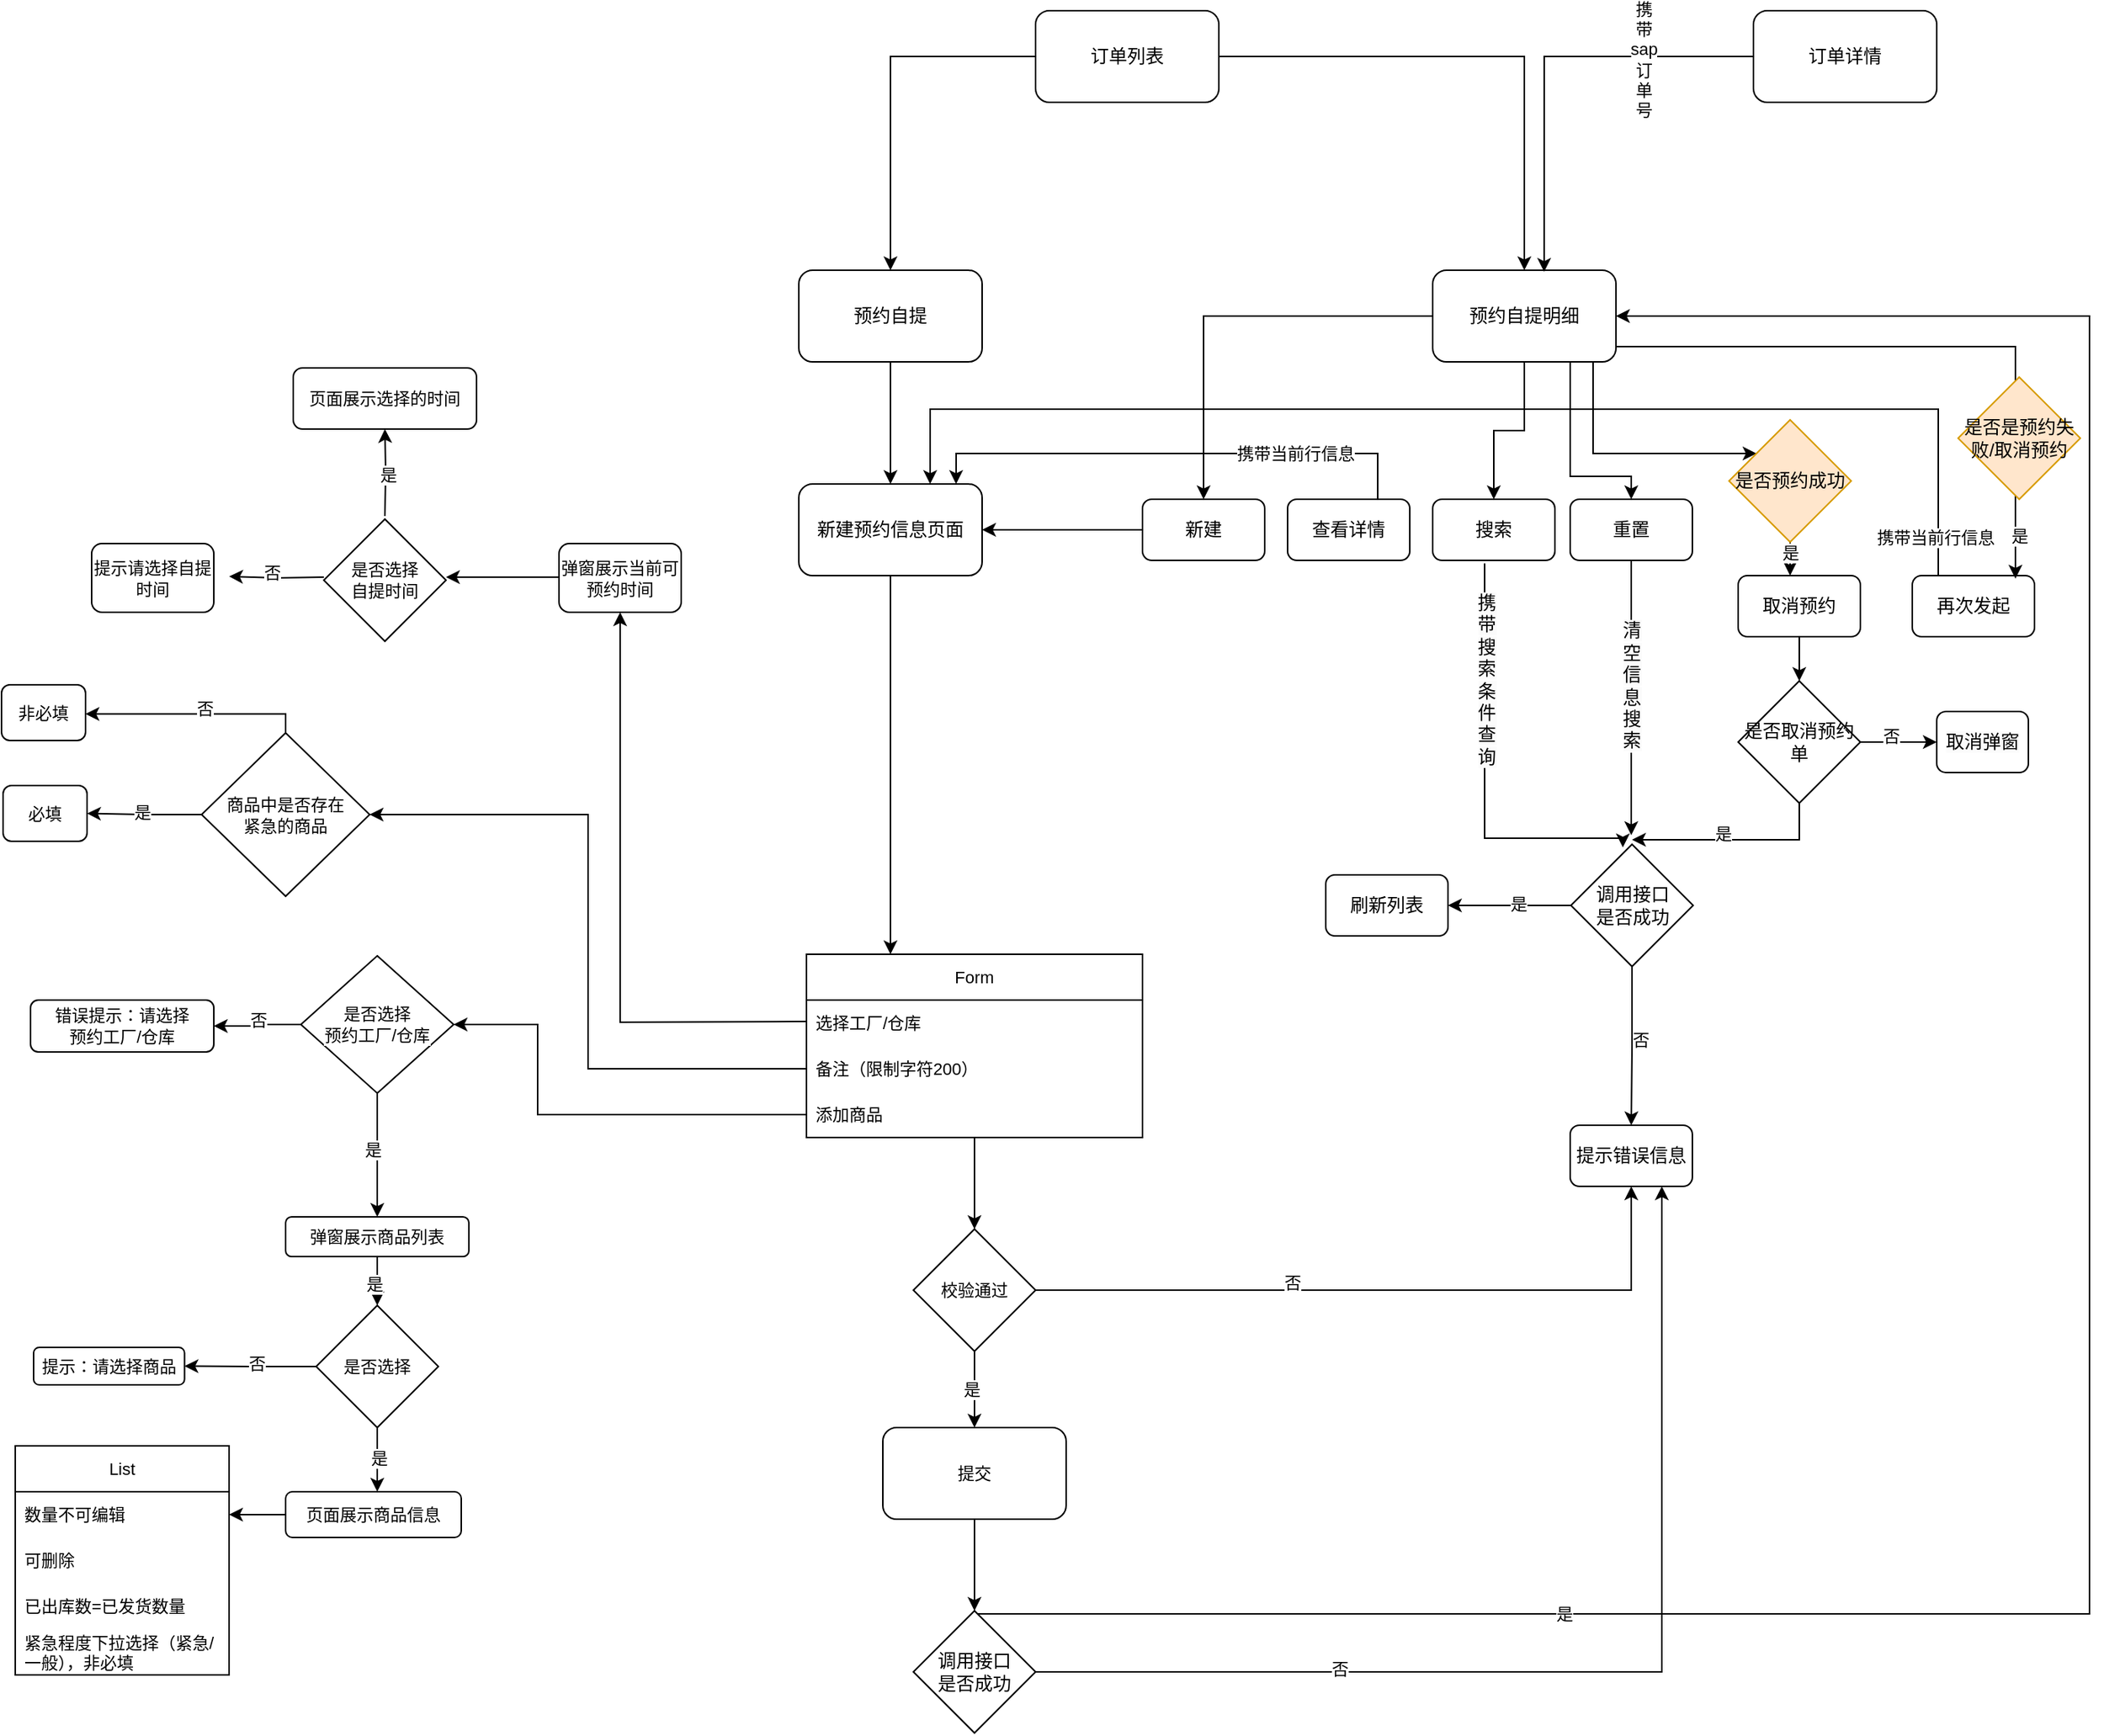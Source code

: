 <mxfile version="24.6.4" type="github">
  <diagram name="第 1 页" id="6jLwEe3Q7Ie_MfTxPmG3">
    <mxGraphModel dx="1434" dy="746" grid="1" gridSize="10" guides="1" tooltips="1" connect="1" arrows="1" fold="1" page="1" pageScale="1" pageWidth="827" pageHeight="1169" math="0" shadow="0">
      <root>
        <mxCell id="0" />
        <mxCell id="1" parent="0" />
        <mxCell id="QM46VXPzepDQlr1Fwprh-3" style="edgeStyle=orthogonalEdgeStyle;rounded=0;orthogonalLoop=1;jettySize=auto;html=1;" parent="1" source="QM46VXPzepDQlr1Fwprh-1" target="QM46VXPzepDQlr1Fwprh-5" edge="1">
          <mxGeometry relative="1" as="geometry">
            <mxPoint x="906" y="150" as="targetPoint" />
          </mxGeometry>
        </mxCell>
        <mxCell id="QM46VXPzepDQlr1Fwprh-110" style="edgeStyle=orthogonalEdgeStyle;shape=connector;rounded=0;orthogonalLoop=1;jettySize=auto;html=1;entryX=0.5;entryY=0;entryDx=0;entryDy=0;strokeColor=default;align=center;verticalAlign=middle;fontFamily=Helvetica;fontSize=11;fontColor=default;labelBackgroundColor=default;endArrow=classic;" parent="1" source="QM46VXPzepDQlr1Fwprh-1" target="QM46VXPzepDQlr1Fwprh-4" edge="1">
          <mxGeometry relative="1" as="geometry" />
        </mxCell>
        <mxCell id="QM46VXPzepDQlr1Fwprh-1" value="订单列表" style="rounded=1;whiteSpace=wrap;html=1;" parent="1" vertex="1">
          <mxGeometry x="686" y="20" width="120" height="60" as="geometry" />
        </mxCell>
        <mxCell id="QM46VXPzepDQlr1Fwprh-6" style="edgeStyle=orthogonalEdgeStyle;rounded=0;orthogonalLoop=1;jettySize=auto;html=1;" parent="1" source="QM46VXPzepDQlr1Fwprh-4" target="QM46VXPzepDQlr1Fwprh-7" edge="1">
          <mxGeometry relative="1" as="geometry">
            <mxPoint x="596" y="360" as="targetPoint" />
          </mxGeometry>
        </mxCell>
        <mxCell id="QM46VXPzepDQlr1Fwprh-4" value="预约自提" style="rounded=1;whiteSpace=wrap;html=1;" parent="1" vertex="1">
          <mxGeometry x="531" y="190" width="120" height="60" as="geometry" />
        </mxCell>
        <mxCell id="QM46VXPzepDQlr1Fwprh-37" style="edgeStyle=orthogonalEdgeStyle;rounded=0;orthogonalLoop=1;jettySize=auto;html=1;" parent="1" source="QM46VXPzepDQlr1Fwprh-5" target="QM46VXPzepDQlr1Fwprh-14" edge="1">
          <mxGeometry relative="1" as="geometry" />
        </mxCell>
        <mxCell id="QM46VXPzepDQlr1Fwprh-40" style="edgeStyle=orthogonalEdgeStyle;rounded=0;orthogonalLoop=1;jettySize=auto;html=1;entryX=0.5;entryY=0;entryDx=0;entryDy=0;" parent="1" source="QM46VXPzepDQlr1Fwprh-5" target="QM46VXPzepDQlr1Fwprh-41" edge="1">
          <mxGeometry relative="1" as="geometry">
            <mxPoint x="876" y="340" as="targetPoint" />
          </mxGeometry>
        </mxCell>
        <mxCell id="QM46VXPzepDQlr1Fwprh-86" style="edgeStyle=orthogonalEdgeStyle;shape=connector;rounded=0;orthogonalLoop=1;jettySize=auto;html=1;strokeColor=default;align=center;verticalAlign=middle;fontFamily=Helvetica;fontSize=11;fontColor=default;labelBackgroundColor=default;endArrow=classic;" parent="1" source="AX69ZlHwx9BGlzCybe9W-7" target="QM46VXPzepDQlr1Fwprh-26" edge="1">
          <mxGeometry relative="1" as="geometry">
            <Array as="points">
              <mxPoint x="1186" y="310" />
            </Array>
          </mxGeometry>
        </mxCell>
        <mxCell id="AX69ZlHwx9BGlzCybe9W-8" value="是" style="edgeLabel;html=1;align=center;verticalAlign=middle;resizable=0;points=[];" vertex="1" connectable="0" parent="QM46VXPzepDQlr1Fwprh-86">
          <mxGeometry x="-0.364" relative="1" as="geometry">
            <mxPoint as="offset" />
          </mxGeometry>
        </mxCell>
        <mxCell id="QM46VXPzepDQlr1Fwprh-5" value="预约自提明细" style="rounded=1;whiteSpace=wrap;html=1;" parent="1" vertex="1">
          <mxGeometry x="946" y="190" width="120" height="60" as="geometry" />
        </mxCell>
        <mxCell id="QM46VXPzepDQlr1Fwprh-108" style="edgeStyle=orthogonalEdgeStyle;shape=connector;rounded=0;orthogonalLoop=1;jettySize=auto;html=1;entryX=0.25;entryY=0;entryDx=0;entryDy=0;strokeColor=default;align=center;verticalAlign=middle;fontFamily=Helvetica;fontSize=11;fontColor=default;labelBackgroundColor=default;endArrow=classic;" parent="1" source="QM46VXPzepDQlr1Fwprh-7" target="QM46VXPzepDQlr1Fwprh-61" edge="1">
          <mxGeometry relative="1" as="geometry" />
        </mxCell>
        <mxCell id="QM46VXPzepDQlr1Fwprh-7" value="新建预约信息页面" style="rounded=1;whiteSpace=wrap;html=1;" parent="1" vertex="1">
          <mxGeometry x="531" y="330" width="120" height="60" as="geometry" />
        </mxCell>
        <mxCell id="QM46VXPzepDQlr1Fwprh-9" value="" style="edgeStyle=orthogonalEdgeStyle;rounded=0;orthogonalLoop=1;jettySize=auto;html=1;exitX=0.25;exitY=1;exitDx=0;exitDy=0;" parent="1" source="QM46VXPzepDQlr1Fwprh-5" target="QM46VXPzepDQlr1Fwprh-17" edge="1">
          <mxGeometry relative="1" as="geometry">
            <mxPoint x="976" y="260" as="sourcePoint" />
            <Array as="points">
              <mxPoint x="1036" y="250" />
              <mxPoint x="1036" y="325" />
              <mxPoint x="1076" y="325" />
            </Array>
          </mxGeometry>
        </mxCell>
        <mxCell id="QM46VXPzepDQlr1Fwprh-87" style="edgeStyle=orthogonalEdgeStyle;shape=connector;rounded=0;orthogonalLoop=1;jettySize=auto;html=1;entryX=0.5;entryY=0;entryDx=0;entryDy=0;strokeColor=default;align=center;verticalAlign=middle;fontFamily=Helvetica;fontSize=11;fontColor=default;labelBackgroundColor=default;endArrow=classic;" parent="1" edge="1">
          <mxGeometry relative="1" as="geometry">
            <mxPoint x="980" y="382" as="sourcePoint" />
            <mxPoint x="1070.5" y="568" as="targetPoint" />
            <Array as="points">
              <mxPoint x="980" y="562" />
              <mxPoint x="1071" y="562" />
            </Array>
          </mxGeometry>
        </mxCell>
        <mxCell id="QM46VXPzepDQlr1Fwprh-88" value="&lt;span style=&quot;font-size: 12px; text-wrap: wrap; background-color: rgb(251, 251, 251);&quot;&gt;携带搜索条件查询&lt;/span&gt;" style="edgeLabel;html=1;align=center;verticalAlign=middle;resizable=0;points=[];fontFamily=Helvetica;fontSize=11;fontColor=default;labelBackgroundColor=default;" parent="QM46VXPzepDQlr1Fwprh-87" vertex="1" connectable="0">
          <mxGeometry x="-0.465" y="4" relative="1" as="geometry">
            <mxPoint x="-3" y="2" as="offset" />
          </mxGeometry>
        </mxCell>
        <mxCell id="QM46VXPzepDQlr1Fwprh-14" value="搜索" style="whiteSpace=wrap;html=1;rounded=1;glass=0;strokeWidth=1;shadow=0;" parent="1" vertex="1">
          <mxGeometry x="946" y="340" width="80" height="40" as="geometry" />
        </mxCell>
        <mxCell id="QM46VXPzepDQlr1Fwprh-43" style="edgeStyle=orthogonalEdgeStyle;rounded=0;orthogonalLoop=1;jettySize=auto;html=1;" parent="1" source="QM46VXPzepDQlr1Fwprh-17" edge="1">
          <mxGeometry relative="1" as="geometry">
            <mxPoint x="1076" y="560" as="targetPoint" />
          </mxGeometry>
        </mxCell>
        <mxCell id="QM46VXPzepDQlr1Fwprh-89" value="&lt;span style=&quot;font-size: 12px; text-wrap: wrap; background-color: rgb(251, 251, 251);&quot;&gt;清空信息搜索&lt;/span&gt;" style="edgeLabel;html=1;align=center;verticalAlign=middle;resizable=0;points=[];fontFamily=Helvetica;fontSize=11;fontColor=default;labelBackgroundColor=default;" parent="QM46VXPzepDQlr1Fwprh-43" vertex="1" connectable="0">
          <mxGeometry x="-0.435" relative="1" as="geometry">
            <mxPoint y="31" as="offset" />
          </mxGeometry>
        </mxCell>
        <mxCell id="QM46VXPzepDQlr1Fwprh-17" value="重置" style="whiteSpace=wrap;html=1;rounded=1;glass=0;strokeWidth=1;shadow=0;" parent="1" vertex="1">
          <mxGeometry x="1036" y="340" width="80" height="40" as="geometry" />
        </mxCell>
        <mxCell id="QM46VXPzepDQlr1Fwprh-19" value="" style="edgeStyle=orthogonalEdgeStyle;rounded=0;orthogonalLoop=1;jettySize=auto;html=1;" parent="1" edge="1">
          <mxGeometry relative="1" as="geometry">
            <mxPoint x="700" y="440" as="sourcePoint" />
          </mxGeometry>
        </mxCell>
        <mxCell id="QM46VXPzepDQlr1Fwprh-21" value="刷新列表" style="rounded=1;whiteSpace=wrap;html=1;fontSize=12;glass=0;strokeWidth=1;shadow=0;" parent="1" vertex="1">
          <mxGeometry x="876" y="586" width="80" height="40" as="geometry" />
        </mxCell>
        <mxCell id="QM46VXPzepDQlr1Fwprh-22" value="提示错误信息" style="rounded=1;whiteSpace=wrap;html=1;" parent="1" vertex="1">
          <mxGeometry x="1036" y="750" width="80" height="40" as="geometry" />
        </mxCell>
        <mxCell id="QM46VXPzepDQlr1Fwprh-91" style="edgeStyle=orthogonalEdgeStyle;shape=connector;rounded=0;orthogonalLoop=1;jettySize=auto;html=1;entryX=0.5;entryY=0;entryDx=0;entryDy=0;strokeColor=default;align=center;verticalAlign=middle;fontFamily=Helvetica;fontSize=11;fontColor=default;labelBackgroundColor=default;endArrow=classic;" parent="1" source="QM46VXPzepDQlr1Fwprh-26" target="QM46VXPzepDQlr1Fwprh-90" edge="1">
          <mxGeometry relative="1" as="geometry" />
        </mxCell>
        <mxCell id="QM46VXPzepDQlr1Fwprh-26" value="取消预约" style="whiteSpace=wrap;html=1;rounded=1;glass=0;strokeWidth=1;shadow=0;" parent="1" vertex="1">
          <mxGeometry x="1146" y="390" width="80" height="40" as="geometry" />
        </mxCell>
        <mxCell id="QM46VXPzepDQlr1Fwprh-48" style="edgeStyle=orthogonalEdgeStyle;shape=connector;rounded=0;orthogonalLoop=1;jettySize=auto;html=1;strokeColor=default;align=center;verticalAlign=middle;fontFamily=Helvetica;fontSize=11;fontColor=default;labelBackgroundColor=default;endArrow=classic;" parent="1" source="QM46VXPzepDQlr1Fwprh-28" target="QM46VXPzepDQlr1Fwprh-21" edge="1">
          <mxGeometry relative="1" as="geometry" />
        </mxCell>
        <mxCell id="QM46VXPzepDQlr1Fwprh-71" value="是" style="edgeLabel;html=1;align=center;verticalAlign=middle;resizable=0;points=[];fontFamily=Helvetica;fontSize=11;fontColor=default;labelBackgroundColor=default;" parent="QM46VXPzepDQlr1Fwprh-48" vertex="1" connectable="0">
          <mxGeometry x="-0.143" y="-1" relative="1" as="geometry">
            <mxPoint as="offset" />
          </mxGeometry>
        </mxCell>
        <mxCell id="QM46VXPzepDQlr1Fwprh-50" style="edgeStyle=orthogonalEdgeStyle;shape=connector;rounded=0;orthogonalLoop=1;jettySize=auto;html=1;strokeColor=default;align=center;verticalAlign=middle;fontFamily=Helvetica;fontSize=11;fontColor=default;labelBackgroundColor=default;endArrow=classic;" parent="1" source="QM46VXPzepDQlr1Fwprh-28" target="QM46VXPzepDQlr1Fwprh-22" edge="1">
          <mxGeometry relative="1" as="geometry" />
        </mxCell>
        <mxCell id="QM46VXPzepDQlr1Fwprh-72" value="否" style="edgeLabel;html=1;align=center;verticalAlign=middle;resizable=0;points=[];fontFamily=Helvetica;fontSize=11;fontColor=default;labelBackgroundColor=default;" parent="QM46VXPzepDQlr1Fwprh-50" vertex="1" connectable="0">
          <mxGeometry x="-0.082" y="4" relative="1" as="geometry">
            <mxPoint x="1" as="offset" />
          </mxGeometry>
        </mxCell>
        <mxCell id="QM46VXPzepDQlr1Fwprh-28" value="调用接口&lt;div&gt;是否成功&lt;/div&gt;" style="rhombus;whiteSpace=wrap;html=1;" parent="1" vertex="1">
          <mxGeometry x="1036.5" y="566" width="80" height="80" as="geometry" />
        </mxCell>
        <mxCell id="QM46VXPzepDQlr1Fwprh-42" style="edgeStyle=orthogonalEdgeStyle;rounded=0;orthogonalLoop=1;jettySize=auto;html=1;entryX=1;entryY=0.5;entryDx=0;entryDy=0;" parent="1" source="QM46VXPzepDQlr1Fwprh-41" target="QM46VXPzepDQlr1Fwprh-7" edge="1">
          <mxGeometry relative="1" as="geometry" />
        </mxCell>
        <mxCell id="QM46VXPzepDQlr1Fwprh-41" value="新建" style="whiteSpace=wrap;html=1;rounded=1;glass=0;strokeWidth=1;shadow=0;" parent="1" vertex="1">
          <mxGeometry x="756" y="340" width="80" height="40" as="geometry" />
        </mxCell>
        <mxCell id="QM46VXPzepDQlr1Fwprh-51" value="订单详情" style="rounded=1;whiteSpace=wrap;html=1;" parent="1" vertex="1">
          <mxGeometry x="1156" y="20" width="120" height="60" as="geometry" />
        </mxCell>
        <mxCell id="QM46VXPzepDQlr1Fwprh-52" style="edgeStyle=orthogonalEdgeStyle;shape=connector;rounded=0;orthogonalLoop=1;jettySize=auto;html=1;entryX=0.608;entryY=0.017;entryDx=0;entryDy=0;entryPerimeter=0;strokeColor=default;align=center;verticalAlign=middle;fontFamily=Helvetica;fontSize=11;fontColor=default;labelBackgroundColor=default;endArrow=classic;" parent="1" source="QM46VXPzepDQlr1Fwprh-51" target="QM46VXPzepDQlr1Fwprh-5" edge="1">
          <mxGeometry relative="1" as="geometry" />
        </mxCell>
        <mxCell id="QM46VXPzepDQlr1Fwprh-85" value="&lt;span style=&quot;text-wrap: wrap;&quot;&gt;携带sap订单号&lt;/span&gt;" style="edgeLabel;html=1;align=center;verticalAlign=middle;resizable=0;points=[];fontFamily=Helvetica;fontSize=11;fontColor=default;labelBackgroundColor=default;" parent="QM46VXPzepDQlr1Fwprh-52" vertex="1" connectable="0">
          <mxGeometry x="-0.482" y="2" relative="1" as="geometry">
            <mxPoint as="offset" />
          </mxGeometry>
        </mxCell>
        <mxCell id="QM46VXPzepDQlr1Fwprh-76" style="edgeStyle=orthogonalEdgeStyle;shape=connector;rounded=0;orthogonalLoop=1;jettySize=auto;html=1;entryX=0.5;entryY=0;entryDx=0;entryDy=0;strokeColor=default;align=center;verticalAlign=middle;fontFamily=Helvetica;fontSize=11;fontColor=default;labelBackgroundColor=default;endArrow=classic;" parent="1" source="QM46VXPzepDQlr1Fwprh-57" target="QM46VXPzepDQlr1Fwprh-75" edge="1">
          <mxGeometry relative="1" as="geometry" />
        </mxCell>
        <mxCell id="QM46VXPzepDQlr1Fwprh-57" value="提交" style="rounded=1;whiteSpace=wrap;html=1;fontFamily=Helvetica;fontSize=11;fontColor=default;labelBackgroundColor=default;" parent="1" vertex="1">
          <mxGeometry x="586" y="948" width="120" height="60" as="geometry" />
        </mxCell>
        <mxCell id="QM46VXPzepDQlr1Fwprh-68" style="edgeStyle=orthogonalEdgeStyle;shape=connector;rounded=0;orthogonalLoop=1;jettySize=auto;html=1;strokeColor=default;align=center;verticalAlign=middle;fontFamily=Helvetica;fontSize=11;fontColor=default;labelBackgroundColor=default;endArrow=classic;" parent="1" source="QM46VXPzepDQlr1Fwprh-61" target="QM46VXPzepDQlr1Fwprh-67" edge="1">
          <mxGeometry relative="1" as="geometry" />
        </mxCell>
        <mxCell id="QM46VXPzepDQlr1Fwprh-61" value="Form" style="swimlane;fontStyle=0;childLayout=stackLayout;horizontal=1;startSize=30;horizontalStack=0;resizeParent=1;resizeParentMax=0;resizeLast=0;collapsible=1;marginBottom=0;whiteSpace=wrap;html=1;fontFamily=Helvetica;fontSize=11;fontColor=default;labelBackgroundColor=default;" parent="1" vertex="1">
          <mxGeometry x="536" y="638" width="220" height="120" as="geometry" />
        </mxCell>
        <mxCell id="QM46VXPzepDQlr1Fwprh-62" value="选择工厂/仓库" style="text;strokeColor=none;fillColor=none;align=left;verticalAlign=middle;spacingLeft=4;spacingRight=4;overflow=hidden;points=[[0,0.5],[1,0.5]];portConstraint=eastwest;rotatable=0;whiteSpace=wrap;html=1;fontFamily=Helvetica;fontSize=11;fontColor=default;labelBackgroundColor=default;" parent="QM46VXPzepDQlr1Fwprh-61" vertex="1">
          <mxGeometry y="30" width="220" height="30" as="geometry" />
        </mxCell>
        <mxCell id="QM46VXPzepDQlr1Fwprh-123" value="备注（限制字符200）" style="text;strokeColor=none;fillColor=none;align=left;verticalAlign=middle;spacingLeft=4;spacingRight=4;overflow=hidden;points=[[0,0.5],[1,0.5]];portConstraint=eastwest;rotatable=0;whiteSpace=wrap;html=1;fontFamily=Helvetica;fontSize=11;fontColor=default;labelBackgroundColor=default;" parent="QM46VXPzepDQlr1Fwprh-61" vertex="1">
          <mxGeometry y="60" width="220" height="30" as="geometry" />
        </mxCell>
        <mxCell id="QM46VXPzepDQlr1Fwprh-140" value="添加商品" style="text;strokeColor=none;fillColor=none;align=left;verticalAlign=middle;spacingLeft=4;spacingRight=4;overflow=hidden;points=[[0,0.5],[1,0.5]];portConstraint=eastwest;rotatable=0;whiteSpace=wrap;html=1;fontFamily=Helvetica;fontSize=11;fontColor=default;labelBackgroundColor=default;" parent="QM46VXPzepDQlr1Fwprh-61" vertex="1">
          <mxGeometry y="90" width="220" height="30" as="geometry" />
        </mxCell>
        <mxCell id="QM46VXPzepDQlr1Fwprh-69" style="edgeStyle=orthogonalEdgeStyle;shape=connector;rounded=0;orthogonalLoop=1;jettySize=auto;html=1;strokeColor=default;align=center;verticalAlign=middle;fontFamily=Helvetica;fontSize=11;fontColor=default;labelBackgroundColor=default;endArrow=classic;" parent="1" source="QM46VXPzepDQlr1Fwprh-67" target="QM46VXPzepDQlr1Fwprh-57" edge="1">
          <mxGeometry relative="1" as="geometry" />
        </mxCell>
        <mxCell id="QM46VXPzepDQlr1Fwprh-70" value="是" style="edgeLabel;html=1;align=center;verticalAlign=middle;resizable=0;points=[];fontFamily=Helvetica;fontSize=11;fontColor=default;labelBackgroundColor=default;" parent="QM46VXPzepDQlr1Fwprh-69" vertex="1" connectable="0">
          <mxGeometry y="-2" relative="1" as="geometry">
            <mxPoint as="offset" />
          </mxGeometry>
        </mxCell>
        <mxCell id="QM46VXPzepDQlr1Fwprh-73" style="edgeStyle=orthogonalEdgeStyle;shape=connector;rounded=0;orthogonalLoop=1;jettySize=auto;html=1;strokeColor=default;align=center;verticalAlign=middle;fontFamily=Helvetica;fontSize=11;fontColor=default;labelBackgroundColor=default;endArrow=classic;" parent="1" source="QM46VXPzepDQlr1Fwprh-67" target="QM46VXPzepDQlr1Fwprh-22" edge="1">
          <mxGeometry relative="1" as="geometry">
            <mxPoint x="766" y="750" as="targetPoint" />
          </mxGeometry>
        </mxCell>
        <mxCell id="QM46VXPzepDQlr1Fwprh-74" value="否" style="edgeLabel;html=1;align=center;verticalAlign=middle;resizable=0;points=[];fontFamily=Helvetica;fontSize=11;fontColor=default;labelBackgroundColor=default;" parent="QM46VXPzepDQlr1Fwprh-73" vertex="1" connectable="0">
          <mxGeometry x="-0.269" y="5" relative="1" as="geometry">
            <mxPoint as="offset" />
          </mxGeometry>
        </mxCell>
        <mxCell id="QM46VXPzepDQlr1Fwprh-67" value="校验通过" style="rhombus;whiteSpace=wrap;html=1;fontFamily=Helvetica;fontSize=11;fontColor=default;labelBackgroundColor=default;" parent="1" vertex="1">
          <mxGeometry x="606" y="818" width="80" height="80" as="geometry" />
        </mxCell>
        <mxCell id="QM46VXPzepDQlr1Fwprh-77" style="edgeStyle=orthogonalEdgeStyle;shape=connector;rounded=0;orthogonalLoop=1;jettySize=auto;html=1;entryX=0.75;entryY=1;entryDx=0;entryDy=0;strokeColor=default;align=center;verticalAlign=middle;fontFamily=Helvetica;fontSize=11;fontColor=default;labelBackgroundColor=default;endArrow=classic;" parent="1" source="QM46VXPzepDQlr1Fwprh-75" target="QM46VXPzepDQlr1Fwprh-22" edge="1">
          <mxGeometry relative="1" as="geometry" />
        </mxCell>
        <mxCell id="QM46VXPzepDQlr1Fwprh-78" value="否" style="edgeLabel;html=1;align=center;verticalAlign=middle;resizable=0;points=[];fontFamily=Helvetica;fontSize=11;fontColor=default;labelBackgroundColor=default;" parent="QM46VXPzepDQlr1Fwprh-77" vertex="1" connectable="0">
          <mxGeometry x="-0.455" y="2" relative="1" as="geometry">
            <mxPoint as="offset" />
          </mxGeometry>
        </mxCell>
        <mxCell id="QM46VXPzepDQlr1Fwprh-80" style="edgeStyle=orthogonalEdgeStyle;shape=connector;rounded=0;orthogonalLoop=1;jettySize=auto;html=1;entryX=1;entryY=0.5;entryDx=0;entryDy=0;strokeColor=default;align=center;verticalAlign=middle;fontFamily=Helvetica;fontSize=11;fontColor=default;labelBackgroundColor=default;endArrow=classic;" parent="1" source="QM46VXPzepDQlr1Fwprh-75" target="QM46VXPzepDQlr1Fwprh-5" edge="1">
          <mxGeometry relative="1" as="geometry">
            <Array as="points">
              <mxPoint x="646" y="1070" />
              <mxPoint x="1376" y="1070" />
              <mxPoint x="1376" y="220" />
            </Array>
          </mxGeometry>
        </mxCell>
        <mxCell id="QM46VXPzepDQlr1Fwprh-81" value="是" style="edgeLabel;html=1;align=center;verticalAlign=middle;resizable=0;points=[];fontFamily=Helvetica;fontSize=11;fontColor=default;labelBackgroundColor=default;" parent="QM46VXPzepDQlr1Fwprh-80" vertex="1" connectable="0">
          <mxGeometry x="-0.593" relative="1" as="geometry">
            <mxPoint as="offset" />
          </mxGeometry>
        </mxCell>
        <mxCell id="QM46VXPzepDQlr1Fwprh-75" value="调用接口&lt;div&gt;是否成功&lt;/div&gt;" style="rhombus;whiteSpace=wrap;html=1;" parent="1" vertex="1">
          <mxGeometry x="606" y="1068" width="80" height="80" as="geometry" />
        </mxCell>
        <mxCell id="QM46VXPzepDQlr1Fwprh-82" value="再次发起" style="whiteSpace=wrap;html=1;rounded=1;glass=0;strokeWidth=1;shadow=0;" parent="1" vertex="1">
          <mxGeometry x="1260" y="390" width="80" height="40" as="geometry" />
        </mxCell>
        <mxCell id="QM46VXPzepDQlr1Fwprh-83" style="edgeStyle=orthogonalEdgeStyle;shape=connector;rounded=0;orthogonalLoop=1;jettySize=auto;html=1;entryX=0.833;entryY=-0.017;entryDx=0;entryDy=0;entryPerimeter=0;strokeColor=default;align=center;verticalAlign=middle;fontFamily=Helvetica;fontSize=11;fontColor=default;labelBackgroundColor=default;endArrow=classic;exitX=0.25;exitY=0;exitDx=0;exitDy=0;" parent="1" edge="1" source="QM46VXPzepDQlr1Fwprh-82">
          <mxGeometry relative="1" as="geometry">
            <mxPoint x="1277" y="341" as="sourcePoint" />
            <mxPoint x="616.96" y="329.98" as="targetPoint" />
            <Array as="points">
              <mxPoint x="1277" y="390" />
              <mxPoint x="1277" y="281" />
              <mxPoint x="617" y="281" />
            </Array>
          </mxGeometry>
        </mxCell>
        <mxCell id="QM46VXPzepDQlr1Fwprh-84" value="携带当前行信息" style="edgeLabel;html=1;align=center;verticalAlign=middle;resizable=0;points=[];fontFamily=Helvetica;fontSize=11;fontColor=default;labelBackgroundColor=default;" parent="QM46VXPzepDQlr1Fwprh-83" vertex="1" connectable="0">
          <mxGeometry x="-0.93" y="2" relative="1" as="geometry">
            <mxPoint as="offset" />
          </mxGeometry>
        </mxCell>
        <mxCell id="QM46VXPzepDQlr1Fwprh-100" style="edgeStyle=orthogonalEdgeStyle;shape=connector;rounded=0;orthogonalLoop=1;jettySize=auto;html=1;entryX=0;entryY=0.5;entryDx=0;entryDy=0;strokeColor=default;align=center;verticalAlign=middle;fontFamily=Helvetica;fontSize=11;fontColor=default;labelBackgroundColor=default;endArrow=classic;" parent="1" source="QM46VXPzepDQlr1Fwprh-90" target="QM46VXPzepDQlr1Fwprh-98" edge="1">
          <mxGeometry relative="1" as="geometry" />
        </mxCell>
        <mxCell id="QM46VXPzepDQlr1Fwprh-101" value="否" style="edgeLabel;html=1;align=center;verticalAlign=middle;resizable=0;points=[];fontFamily=Helvetica;fontSize=11;fontColor=default;labelBackgroundColor=default;" parent="QM46VXPzepDQlr1Fwprh-100" vertex="1" connectable="0">
          <mxGeometry x="-0.227" y="4" relative="1" as="geometry">
            <mxPoint as="offset" />
          </mxGeometry>
        </mxCell>
        <mxCell id="AX69ZlHwx9BGlzCybe9W-4" style="edgeStyle=orthogonalEdgeStyle;rounded=0;orthogonalLoop=1;jettySize=auto;html=1;entryX=0.5;entryY=0;entryDx=0;entryDy=0;" edge="1" parent="1">
          <mxGeometry relative="1" as="geometry">
            <mxPoint x="1076.5" y="563" as="targetPoint" />
            <mxPoint x="1186" y="536" as="sourcePoint" />
            <Array as="points">
              <mxPoint x="1186" y="563" />
            </Array>
          </mxGeometry>
        </mxCell>
        <mxCell id="AX69ZlHwx9BGlzCybe9W-5" value="是" style="edgeLabel;html=1;align=center;verticalAlign=middle;resizable=0;points=[];" vertex="1" connectable="0" parent="AX69ZlHwx9BGlzCybe9W-4">
          <mxGeometry x="0.128" y="-4" relative="1" as="geometry">
            <mxPoint as="offset" />
          </mxGeometry>
        </mxCell>
        <mxCell id="QM46VXPzepDQlr1Fwprh-90" value="是否取消预约单" style="rhombus;whiteSpace=wrap;html=1;" parent="1" vertex="1">
          <mxGeometry x="1146" y="459" width="80" height="80" as="geometry" />
        </mxCell>
        <mxCell id="QM46VXPzepDQlr1Fwprh-98" value="&lt;span style=&quot;font-size: 12px; background-color: rgb(251, 251, 251);&quot;&gt;取消弹窗&lt;/span&gt;" style="rounded=1;whiteSpace=wrap;html=1;fontFamily=Helvetica;fontSize=11;fontColor=default;labelBackgroundColor=default;" parent="1" vertex="1">
          <mxGeometry x="1276" y="479" width="60" height="40" as="geometry" />
        </mxCell>
        <mxCell id="QM46VXPzepDQlr1Fwprh-102" value="查看详情" style="whiteSpace=wrap;html=1;rounded=1;glass=0;strokeWidth=1;shadow=0;" parent="1" vertex="1">
          <mxGeometry x="851" y="340" width="80" height="40" as="geometry" />
        </mxCell>
        <mxCell id="QM46VXPzepDQlr1Fwprh-103" style="edgeStyle=orthogonalEdgeStyle;shape=connector;rounded=0;orthogonalLoop=1;jettySize=auto;html=1;entryX=0.658;entryY=0;entryDx=0;entryDy=0;entryPerimeter=0;strokeColor=default;align=center;verticalAlign=middle;fontFamily=Helvetica;fontSize=11;fontColor=default;labelBackgroundColor=default;endArrow=classic;" parent="1" edge="1">
          <mxGeometry relative="1" as="geometry">
            <mxPoint x="910" y="340" as="sourcePoint" />
            <mxPoint x="633.96" y="330" as="targetPoint" />
            <Array as="points">
              <mxPoint x="910" y="310" />
              <mxPoint x="634" y="310" />
            </Array>
          </mxGeometry>
        </mxCell>
        <mxCell id="QM46VXPzepDQlr1Fwprh-104" value="携带当前行信息" style="edgeLabel;html=1;align=center;verticalAlign=middle;resizable=0;points=[];fontFamily=Helvetica;fontSize=11;fontColor=default;labelBackgroundColor=default;" parent="QM46VXPzepDQlr1Fwprh-103" vertex="1" connectable="0">
          <mxGeometry x="-0.638" relative="1" as="geometry">
            <mxPoint x="-25" as="offset" />
          </mxGeometry>
        </mxCell>
        <mxCell id="QM46VXPzepDQlr1Fwprh-112" value="" style="edgeStyle=orthogonalEdgeStyle;shape=connector;rounded=0;orthogonalLoop=1;jettySize=auto;html=1;strokeColor=default;align=center;verticalAlign=middle;fontFamily=Helvetica;fontSize=11;fontColor=default;labelBackgroundColor=default;endArrow=classic;" parent="1" source="QM46VXPzepDQlr1Fwprh-106" edge="1">
          <mxGeometry relative="1" as="geometry">
            <mxPoint x="300" y="391" as="targetPoint" />
          </mxGeometry>
        </mxCell>
        <mxCell id="QM46VXPzepDQlr1Fwprh-106" value="弹窗展示当前可预约时间" style="rounded=1;whiteSpace=wrap;html=1;fontFamily=Helvetica;fontSize=11;fontColor=default;labelBackgroundColor=default;" parent="1" vertex="1">
          <mxGeometry x="374" y="369" width="80" height="45" as="geometry" />
        </mxCell>
        <mxCell id="QM46VXPzepDQlr1Fwprh-105" style="edgeStyle=orthogonalEdgeStyle;shape=connector;rounded=0;orthogonalLoop=1;jettySize=auto;html=1;strokeColor=default;align=center;verticalAlign=middle;fontFamily=Helvetica;fontSize=11;fontColor=default;labelBackgroundColor=default;endArrow=classic;" parent="1" target="QM46VXPzepDQlr1Fwprh-106" edge="1">
          <mxGeometry relative="1" as="geometry">
            <mxPoint x="420" y="574" as="targetPoint" />
            <mxPoint x="536" y="682" as="sourcePoint" />
          </mxGeometry>
        </mxCell>
        <mxCell id="QM46VXPzepDQlr1Fwprh-117" value="" style="edgeStyle=orthogonalEdgeStyle;shape=connector;rounded=0;orthogonalLoop=1;jettySize=auto;html=1;strokeColor=default;align=center;verticalAlign=middle;fontFamily=Helvetica;fontSize=11;fontColor=default;labelBackgroundColor=default;endArrow=classic;" parent="1" target="QM46VXPzepDQlr1Fwprh-116" edge="1">
          <mxGeometry relative="1" as="geometry">
            <mxPoint x="260" y="351" as="sourcePoint" />
          </mxGeometry>
        </mxCell>
        <mxCell id="QM46VXPzepDQlr1Fwprh-118" value="是" style="edgeLabel;html=1;align=center;verticalAlign=middle;resizable=0;points=[];fontFamily=Helvetica;fontSize=11;fontColor=default;labelBackgroundColor=default;" parent="QM46VXPzepDQlr1Fwprh-117" vertex="1" connectable="0">
          <mxGeometry x="-0.044" y="-1" relative="1" as="geometry">
            <mxPoint as="offset" />
          </mxGeometry>
        </mxCell>
        <mxCell id="QM46VXPzepDQlr1Fwprh-120" value="" style="edgeStyle=orthogonalEdgeStyle;shape=connector;rounded=0;orthogonalLoop=1;jettySize=auto;html=1;strokeColor=default;align=center;verticalAlign=middle;fontFamily=Helvetica;fontSize=11;fontColor=default;labelBackgroundColor=default;endArrow=classic;" parent="1" edge="1">
          <mxGeometry relative="1" as="geometry">
            <mxPoint x="220" y="391" as="sourcePoint" />
            <mxPoint x="158" y="390.5" as="targetPoint" />
          </mxGeometry>
        </mxCell>
        <mxCell id="QM46VXPzepDQlr1Fwprh-121" value="否" style="edgeLabel;html=1;align=center;verticalAlign=middle;resizable=0;points=[];fontFamily=Helvetica;fontSize=11;fontColor=default;labelBackgroundColor=default;" parent="QM46VXPzepDQlr1Fwprh-120" vertex="1" connectable="0">
          <mxGeometry x="0.1" y="-3" relative="1" as="geometry">
            <mxPoint as="offset" />
          </mxGeometry>
        </mxCell>
        <mxCell id="QM46VXPzepDQlr1Fwprh-113" value="是否选择&lt;div&gt;自提时间&lt;/div&gt;" style="rhombus;whiteSpace=wrap;html=1;fontFamily=Helvetica;fontSize=11;fontColor=default;labelBackgroundColor=default;" parent="1" vertex="1">
          <mxGeometry x="220" y="353" width="80" height="80" as="geometry" />
        </mxCell>
        <mxCell id="QM46VXPzepDQlr1Fwprh-116" value="页面展示选择的时间" style="rounded=1;whiteSpace=wrap;html=1;fontSize=11;labelBackgroundColor=default;" parent="1" vertex="1">
          <mxGeometry x="200" y="254" width="120" height="40" as="geometry" />
        </mxCell>
        <mxCell id="QM46VXPzepDQlr1Fwprh-119" value="提示请选择自提时间" style="rounded=1;whiteSpace=wrap;html=1;fontSize=11;labelBackgroundColor=default;" parent="1" vertex="1">
          <mxGeometry x="68" y="369" width="80" height="45" as="geometry" />
        </mxCell>
        <mxCell id="QM46VXPzepDQlr1Fwprh-134" value="" style="edgeStyle=orthogonalEdgeStyle;shape=connector;rounded=0;orthogonalLoop=1;jettySize=auto;html=1;strokeColor=default;align=center;verticalAlign=middle;fontFamily=Helvetica;fontSize=11;fontColor=default;labelBackgroundColor=default;endArrow=classic;" parent="1" source="QM46VXPzepDQlr1Fwprh-129" target="QM46VXPzepDQlr1Fwprh-133" edge="1">
          <mxGeometry relative="1" as="geometry" />
        </mxCell>
        <mxCell id="QM46VXPzepDQlr1Fwprh-135" value="是" style="edgeLabel;html=1;align=center;verticalAlign=middle;resizable=0;points=[];fontFamily=Helvetica;fontSize=11;fontColor=default;labelBackgroundColor=default;" parent="QM46VXPzepDQlr1Fwprh-134" vertex="1" connectable="0">
          <mxGeometry x="0.075" y="-1" relative="1" as="geometry">
            <mxPoint as="offset" />
          </mxGeometry>
        </mxCell>
        <mxCell id="QM46VXPzepDQlr1Fwprh-138" style="edgeStyle=orthogonalEdgeStyle;shape=connector;rounded=0;orthogonalLoop=1;jettySize=auto;html=1;entryX=1;entryY=0.25;entryDx=0;entryDy=0;strokeColor=default;align=center;verticalAlign=middle;fontFamily=Helvetica;fontSize=11;fontColor=default;labelBackgroundColor=default;endArrow=classic;exitX=0.5;exitY=0;exitDx=0;exitDy=0;" parent="1" source="QM46VXPzepDQlr1Fwprh-129" edge="1">
          <mxGeometry relative="1" as="geometry">
            <mxPoint x="195" y="486" as="sourcePoint" />
            <mxPoint x="64" y="480.625" as="targetPoint" />
            <Array as="points">
              <mxPoint x="195" y="481" />
            </Array>
          </mxGeometry>
        </mxCell>
        <mxCell id="QM46VXPzepDQlr1Fwprh-139" value="否" style="edgeLabel;html=1;align=center;verticalAlign=middle;resizable=0;points=[];fontFamily=Helvetica;fontSize=11;fontColor=default;labelBackgroundColor=default;" parent="QM46VXPzepDQlr1Fwprh-138" vertex="1" connectable="0">
          <mxGeometry x="-0.088" y="-4" relative="1" as="geometry">
            <mxPoint as="offset" />
          </mxGeometry>
        </mxCell>
        <mxCell id="QM46VXPzepDQlr1Fwprh-129" value="商品中是否存在&lt;div&gt;紧急的商品&lt;/div&gt;" style="rhombus;whiteSpace=wrap;html=1;fontFamily=Helvetica;fontSize=11;fontColor=default;labelBackgroundColor=default;" parent="1" vertex="1">
          <mxGeometry x="140" y="493" width="110" height="107" as="geometry" />
        </mxCell>
        <mxCell id="QM46VXPzepDQlr1Fwprh-130" style="edgeStyle=orthogonalEdgeStyle;shape=connector;rounded=0;orthogonalLoop=1;jettySize=auto;html=1;entryX=1;entryY=0.5;entryDx=0;entryDy=0;strokeColor=default;align=center;verticalAlign=middle;fontFamily=Helvetica;fontSize=11;fontColor=default;labelBackgroundColor=default;endArrow=classic;" parent="1" source="QM46VXPzepDQlr1Fwprh-123" target="QM46VXPzepDQlr1Fwprh-129" edge="1">
          <mxGeometry relative="1" as="geometry" />
        </mxCell>
        <mxCell id="QM46VXPzepDQlr1Fwprh-133" value="必填" style="rounded=1;whiteSpace=wrap;html=1;fontSize=11;labelBackgroundColor=default;" parent="1" vertex="1">
          <mxGeometry x="10" y="527.5" width="55" height="36.5" as="geometry" />
        </mxCell>
        <mxCell id="QM46VXPzepDQlr1Fwprh-137" value="非必填" style="rounded=1;whiteSpace=wrap;html=1;fontSize=11;labelBackgroundColor=default;" parent="1" vertex="1">
          <mxGeometry x="9" y="461.5" width="55" height="36.5" as="geometry" />
        </mxCell>
        <mxCell id="QM46VXPzepDQlr1Fwprh-145" value="" style="edgeStyle=orthogonalEdgeStyle;shape=connector;rounded=0;orthogonalLoop=1;jettySize=auto;html=1;strokeColor=default;align=center;verticalAlign=middle;fontFamily=Helvetica;fontSize=11;fontColor=default;labelBackgroundColor=default;endArrow=classic;" parent="1" source="QM46VXPzepDQlr1Fwprh-141" target="QM46VXPzepDQlr1Fwprh-144" edge="1">
          <mxGeometry relative="1" as="geometry" />
        </mxCell>
        <mxCell id="QM46VXPzepDQlr1Fwprh-146" value="否" style="edgeLabel;html=1;align=center;verticalAlign=middle;resizable=0;points=[];fontFamily=Helvetica;fontSize=11;fontColor=default;labelBackgroundColor=default;" parent="QM46VXPzepDQlr1Fwprh-145" vertex="1" connectable="0">
          <mxGeometry x="-0.033" y="-3" relative="1" as="geometry">
            <mxPoint as="offset" />
          </mxGeometry>
        </mxCell>
        <mxCell id="QM46VXPzepDQlr1Fwprh-149" value="" style="edgeStyle=orthogonalEdgeStyle;shape=connector;rounded=0;orthogonalLoop=1;jettySize=auto;html=1;strokeColor=default;align=center;verticalAlign=middle;fontFamily=Helvetica;fontSize=11;fontColor=default;labelBackgroundColor=default;endArrow=classic;" parent="1" source="QM46VXPzepDQlr1Fwprh-141" target="QM46VXPzepDQlr1Fwprh-148" edge="1">
          <mxGeometry relative="1" as="geometry" />
        </mxCell>
        <mxCell id="QM46VXPzepDQlr1Fwprh-150" value="是" style="edgeLabel;html=1;align=center;verticalAlign=middle;resizable=0;points=[];fontFamily=Helvetica;fontSize=11;fontColor=default;labelBackgroundColor=default;" parent="QM46VXPzepDQlr1Fwprh-149" vertex="1" connectable="0">
          <mxGeometry x="-0.095" y="-3" relative="1" as="geometry">
            <mxPoint as="offset" />
          </mxGeometry>
        </mxCell>
        <mxCell id="QM46VXPzepDQlr1Fwprh-141" value="是否选择&lt;div&gt;预约工厂/仓库&lt;/div&gt;" style="rhombus;whiteSpace=wrap;html=1;fontFamily=Helvetica;fontSize=11;fontColor=default;labelBackgroundColor=default;" parent="1" vertex="1">
          <mxGeometry x="205" y="639" width="100" height="90" as="geometry" />
        </mxCell>
        <mxCell id="QM46VXPzepDQlr1Fwprh-144" value="错误提示：请选择&lt;br&gt;&lt;div&gt;预约工厂/仓库&lt;/div&gt;" style="rounded=1;whiteSpace=wrap;html=1;fontSize=11;labelBackgroundColor=default;" parent="1" vertex="1">
          <mxGeometry x="28" y="668" width="120" height="34" as="geometry" />
        </mxCell>
        <mxCell id="QM46VXPzepDQlr1Fwprh-147" style="edgeStyle=orthogonalEdgeStyle;shape=connector;rounded=0;orthogonalLoop=1;jettySize=auto;html=1;entryX=1;entryY=0.5;entryDx=0;entryDy=0;strokeColor=default;align=center;verticalAlign=middle;fontFamily=Helvetica;fontSize=11;fontColor=default;labelBackgroundColor=default;endArrow=classic;" parent="1" source="QM46VXPzepDQlr1Fwprh-140" target="QM46VXPzepDQlr1Fwprh-141" edge="1">
          <mxGeometry relative="1" as="geometry">
            <Array as="points">
              <mxPoint x="360" y="743" />
              <mxPoint x="360" y="684" />
            </Array>
          </mxGeometry>
        </mxCell>
        <mxCell id="QM46VXPzepDQlr1Fwprh-158" value="" style="edgeStyle=orthogonalEdgeStyle;shape=connector;rounded=0;orthogonalLoop=1;jettySize=auto;html=1;strokeColor=default;align=center;verticalAlign=middle;fontFamily=Helvetica;fontSize=11;fontColor=default;labelBackgroundColor=default;endArrow=classic;" parent="1" source="QM46VXPzepDQlr1Fwprh-148" target="QM46VXPzepDQlr1Fwprh-157" edge="1">
          <mxGeometry relative="1" as="geometry" />
        </mxCell>
        <mxCell id="QM46VXPzepDQlr1Fwprh-159" value="是" style="edgeLabel;html=1;align=center;verticalAlign=middle;resizable=0;points=[];fontFamily=Helvetica;fontSize=11;fontColor=default;labelBackgroundColor=default;" parent="QM46VXPzepDQlr1Fwprh-158" vertex="1" connectable="0">
          <mxGeometry x="-0.076" y="2" relative="1" as="geometry">
            <mxPoint as="offset" />
          </mxGeometry>
        </mxCell>
        <mxCell id="QM46VXPzepDQlr1Fwprh-148" value="弹窗展示商品列表" style="rounded=1;whiteSpace=wrap;html=1;fontSize=11;labelBackgroundColor=default;" parent="1" vertex="1">
          <mxGeometry x="195" y="810" width="120" height="26" as="geometry" />
        </mxCell>
        <mxCell id="QM46VXPzepDQlr1Fwprh-153" value="提示：请选择商品" style="rounded=1;whiteSpace=wrap;html=1;fontSize=11;labelBackgroundColor=default;" parent="1" vertex="1">
          <mxGeometry x="30" y="895.5" width="98.81" height="24.5" as="geometry" />
        </mxCell>
        <mxCell id="QM46VXPzepDQlr1Fwprh-160" style="edgeStyle=orthogonalEdgeStyle;shape=connector;rounded=0;orthogonalLoop=1;jettySize=auto;html=1;entryX=1;entryY=0.5;entryDx=0;entryDy=0;strokeColor=default;align=center;verticalAlign=middle;fontFamily=Helvetica;fontSize=11;fontColor=default;labelBackgroundColor=default;endArrow=classic;" parent="1" source="QM46VXPzepDQlr1Fwprh-157" target="QM46VXPzepDQlr1Fwprh-153" edge="1">
          <mxGeometry relative="1" as="geometry" />
        </mxCell>
        <mxCell id="QM46VXPzepDQlr1Fwprh-161" value="否" style="edgeLabel;html=1;align=center;verticalAlign=middle;resizable=0;points=[];fontFamily=Helvetica;fontSize=11;fontColor=default;labelBackgroundColor=default;" parent="QM46VXPzepDQlr1Fwprh-160" vertex="1" connectable="0">
          <mxGeometry x="-0.091" y="-2" relative="1" as="geometry">
            <mxPoint as="offset" />
          </mxGeometry>
        </mxCell>
        <mxCell id="QM46VXPzepDQlr1Fwprh-163" style="edgeStyle=orthogonalEdgeStyle;shape=connector;rounded=0;orthogonalLoop=1;jettySize=auto;html=1;strokeColor=default;align=center;verticalAlign=middle;fontFamily=Helvetica;fontSize=11;fontColor=default;labelBackgroundColor=default;endArrow=classic;" parent="1" source="QM46VXPzepDQlr1Fwprh-157" edge="1">
          <mxGeometry relative="1" as="geometry">
            <mxPoint x="255" y="990" as="targetPoint" />
          </mxGeometry>
        </mxCell>
        <mxCell id="QM46VXPzepDQlr1Fwprh-164" value="是" style="edgeLabel;html=1;align=center;verticalAlign=middle;resizable=0;points=[];fontFamily=Helvetica;fontSize=11;fontColor=default;labelBackgroundColor=default;" parent="QM46VXPzepDQlr1Fwprh-163" vertex="1" connectable="0">
          <mxGeometry x="-0.059" y="1" relative="1" as="geometry">
            <mxPoint as="offset" />
          </mxGeometry>
        </mxCell>
        <mxCell id="QM46VXPzepDQlr1Fwprh-157" value="是否选择" style="rhombus;whiteSpace=wrap;html=1;fontFamily=Helvetica;fontSize=11;fontColor=default;labelBackgroundColor=default;" parent="1" vertex="1">
          <mxGeometry x="215" y="868" width="80" height="80" as="geometry" />
        </mxCell>
        <mxCell id="QM46VXPzepDQlr1Fwprh-170" value="" style="edgeStyle=orthogonalEdgeStyle;shape=connector;rounded=0;orthogonalLoop=1;jettySize=auto;html=1;strokeColor=default;align=center;verticalAlign=middle;fontFamily=Helvetica;fontSize=11;fontColor=default;labelBackgroundColor=default;endArrow=classic;" parent="1" source="QM46VXPzepDQlr1Fwprh-165" target="QM46VXPzepDQlr1Fwprh-168" edge="1">
          <mxGeometry relative="1" as="geometry" />
        </mxCell>
        <mxCell id="QM46VXPzepDQlr1Fwprh-165" value="页面展示商品信息" style="rounded=1;whiteSpace=wrap;html=1;fontFamily=Helvetica;fontSize=11;fontColor=default;labelBackgroundColor=default;" parent="1" vertex="1">
          <mxGeometry x="195" y="990" width="115" height="30" as="geometry" />
        </mxCell>
        <mxCell id="QM46VXPzepDQlr1Fwprh-166" value="List" style="swimlane;fontStyle=0;childLayout=stackLayout;horizontal=1;startSize=30;horizontalStack=0;resizeParent=1;resizeParentMax=0;resizeLast=0;collapsible=1;marginBottom=0;whiteSpace=wrap;html=1;fontFamily=Helvetica;fontSize=11;fontColor=default;labelBackgroundColor=default;" parent="1" vertex="1">
          <mxGeometry x="18" y="960" width="140" height="150" as="geometry" />
        </mxCell>
        <mxCell id="QM46VXPzepDQlr1Fwprh-168" value="数量不可编辑" style="text;strokeColor=none;fillColor=none;align=left;verticalAlign=middle;spacingLeft=4;spacingRight=4;overflow=hidden;points=[[0,0.5],[1,0.5]];portConstraint=eastwest;rotatable=0;whiteSpace=wrap;html=1;fontFamily=Helvetica;fontSize=11;fontColor=default;labelBackgroundColor=default;" parent="QM46VXPzepDQlr1Fwprh-166" vertex="1">
          <mxGeometry y="30" width="140" height="30" as="geometry" />
        </mxCell>
        <mxCell id="QM46VXPzepDQlr1Fwprh-167" value="可删除" style="text;strokeColor=none;fillColor=none;align=left;verticalAlign=middle;spacingLeft=4;spacingRight=4;overflow=hidden;points=[[0,0.5],[1,0.5]];portConstraint=eastwest;rotatable=0;whiteSpace=wrap;html=1;fontFamily=Helvetica;fontSize=11;fontColor=default;labelBackgroundColor=default;" parent="QM46VXPzepDQlr1Fwprh-166" vertex="1">
          <mxGeometry y="60" width="140" height="30" as="geometry" />
        </mxCell>
        <mxCell id="QM46VXPzepDQlr1Fwprh-169" value="已出库数=已发货数量" style="text;strokeColor=none;fillColor=none;align=left;verticalAlign=middle;spacingLeft=4;spacingRight=4;overflow=hidden;points=[[0,0.5],[1,0.5]];portConstraint=eastwest;rotatable=0;whiteSpace=wrap;html=1;fontFamily=Helvetica;fontSize=11;fontColor=default;labelBackgroundColor=default;" parent="QM46VXPzepDQlr1Fwprh-166" vertex="1">
          <mxGeometry y="90" width="140" height="30" as="geometry" />
        </mxCell>
        <mxCell id="QM46VXPzepDQlr1Fwprh-172" value="紧急程度下拉选择（紧急/一般），非必填" style="text;strokeColor=none;fillColor=none;align=left;verticalAlign=middle;spacingLeft=4;spacingRight=4;overflow=hidden;points=[[0,0.5],[1,0.5]];portConstraint=eastwest;rotatable=0;whiteSpace=wrap;html=1;fontFamily=Helvetica;fontSize=11;fontColor=default;labelBackgroundColor=default;" parent="QM46VXPzepDQlr1Fwprh-166" vertex="1">
          <mxGeometry y="120" width="140" height="30" as="geometry" />
        </mxCell>
        <mxCell id="AX69ZlHwx9BGlzCybe9W-6" value="" style="edgeStyle=orthogonalEdgeStyle;shape=connector;rounded=0;orthogonalLoop=1;jettySize=auto;html=1;strokeColor=default;align=center;verticalAlign=middle;fontFamily=Helvetica;fontSize=11;fontColor=default;labelBackgroundColor=default;endArrow=classic;" edge="1" parent="1" source="QM46VXPzepDQlr1Fwprh-5" target="AX69ZlHwx9BGlzCybe9W-7">
          <mxGeometry relative="1" as="geometry">
            <Array as="points">
              <mxPoint x="1051" y="310" />
            </Array>
            <mxPoint x="1051" y="250" as="sourcePoint" />
            <mxPoint x="1186" y="390" as="targetPoint" />
          </mxGeometry>
        </mxCell>
        <mxCell id="AX69ZlHwx9BGlzCybe9W-7" value="是否预约成功" style="rhombus;whiteSpace=wrap;html=1;fillColor=#ffe6cc;strokeColor=#d79b00;" vertex="1" parent="1">
          <mxGeometry x="1140" y="288" width="80" height="80" as="geometry" />
        </mxCell>
        <mxCell id="AX69ZlHwx9BGlzCybe9W-9" style="edgeStyle=orthogonalEdgeStyle;rounded=0;orthogonalLoop=1;jettySize=auto;html=1;entryX=0.844;entryY=0.05;entryDx=0;entryDy=0;entryPerimeter=0;" edge="1" parent="1" source="QM46VXPzepDQlr1Fwprh-5" target="QM46VXPzepDQlr1Fwprh-82">
          <mxGeometry relative="1" as="geometry">
            <Array as="points">
              <mxPoint x="1328" y="240" />
            </Array>
          </mxGeometry>
        </mxCell>
        <mxCell id="AX69ZlHwx9BGlzCybe9W-11" value="是" style="edgeLabel;html=1;align=center;verticalAlign=middle;resizable=0;points=[];" vertex="1" connectable="0" parent="AX69ZlHwx9BGlzCybe9W-9">
          <mxGeometry x="0.86" y="2" relative="1" as="geometry">
            <mxPoint y="1" as="offset" />
          </mxGeometry>
        </mxCell>
        <mxCell id="AX69ZlHwx9BGlzCybe9W-10" value="是否是预约失败/取消预约" style="rhombus;whiteSpace=wrap;html=1;fillColor=#ffe6cc;strokeColor=#d79b00;" vertex="1" parent="1">
          <mxGeometry x="1290" y="260" width="80" height="80" as="geometry" />
        </mxCell>
      </root>
    </mxGraphModel>
  </diagram>
</mxfile>

